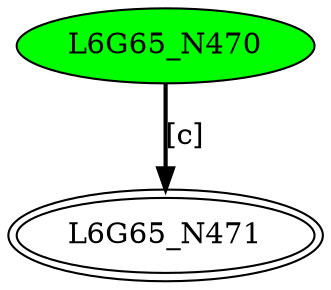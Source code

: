 digraph G65{
"L6G65_N470" [style=filled,fillcolor=green];
"L6G65_N471" [peripheries=2];
"L6G65_N470"->"L6G65_N471" [style = bold, label = "[c]"];
}

